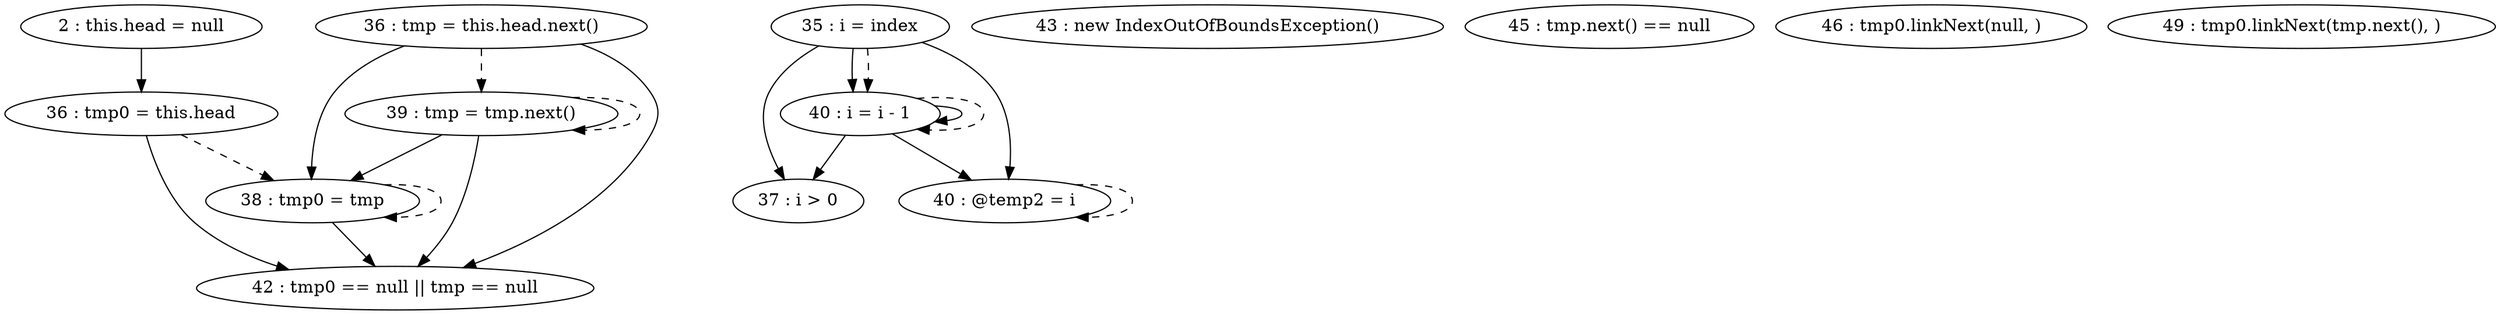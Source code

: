 digraph G {
"2 : this.head = null"
"2 : this.head = null" -> "36 : tmp0 = this.head"
"35 : i = index"
"35 : i = index" -> "37 : i > 0"
"35 : i = index" -> "40 : @temp2 = i"
"35 : i = index" -> "40 : i = i - 1"
"35 : i = index" -> "40 : i = i - 1" [style=dashed]
"36 : tmp0 = this.head"
"36 : tmp0 = this.head" -> "42 : tmp0 == null || tmp == null"
"36 : tmp0 = this.head" -> "38 : tmp0 = tmp" [style=dashed]
"36 : tmp = this.head.next()"
"36 : tmp = this.head.next()" -> "38 : tmp0 = tmp"
"36 : tmp = this.head.next()" -> "42 : tmp0 == null || tmp == null"
"36 : tmp = this.head.next()" -> "39 : tmp = tmp.next()" [style=dashed]
"37 : i > 0"
"38 : tmp0 = tmp"
"38 : tmp0 = tmp" -> "42 : tmp0 == null || tmp == null"
"38 : tmp0 = tmp" -> "38 : tmp0 = tmp" [style=dashed]
"39 : tmp = tmp.next()"
"39 : tmp = tmp.next()" -> "38 : tmp0 = tmp"
"39 : tmp = tmp.next()" -> "42 : tmp0 == null || tmp == null"
"39 : tmp = tmp.next()" -> "39 : tmp = tmp.next()" [style=dashed]
"40 : @temp2 = i"
"40 : @temp2 = i" -> "40 : @temp2 = i" [style=dashed]
"40 : i = i - 1"
"40 : i = i - 1" -> "37 : i > 0"
"40 : i = i - 1" -> "40 : @temp2 = i"
"40 : i = i - 1" -> "40 : i = i - 1"
"40 : i = i - 1" -> "40 : i = i - 1" [style=dashed]
"37 : i > 0"
"42 : tmp0 == null || tmp == null"
"43 : new IndexOutOfBoundsException()"
"45 : tmp.next() == null"
"46 : tmp0.linkNext(null, )"
"49 : tmp0.linkNext(tmp.next(), )"
}